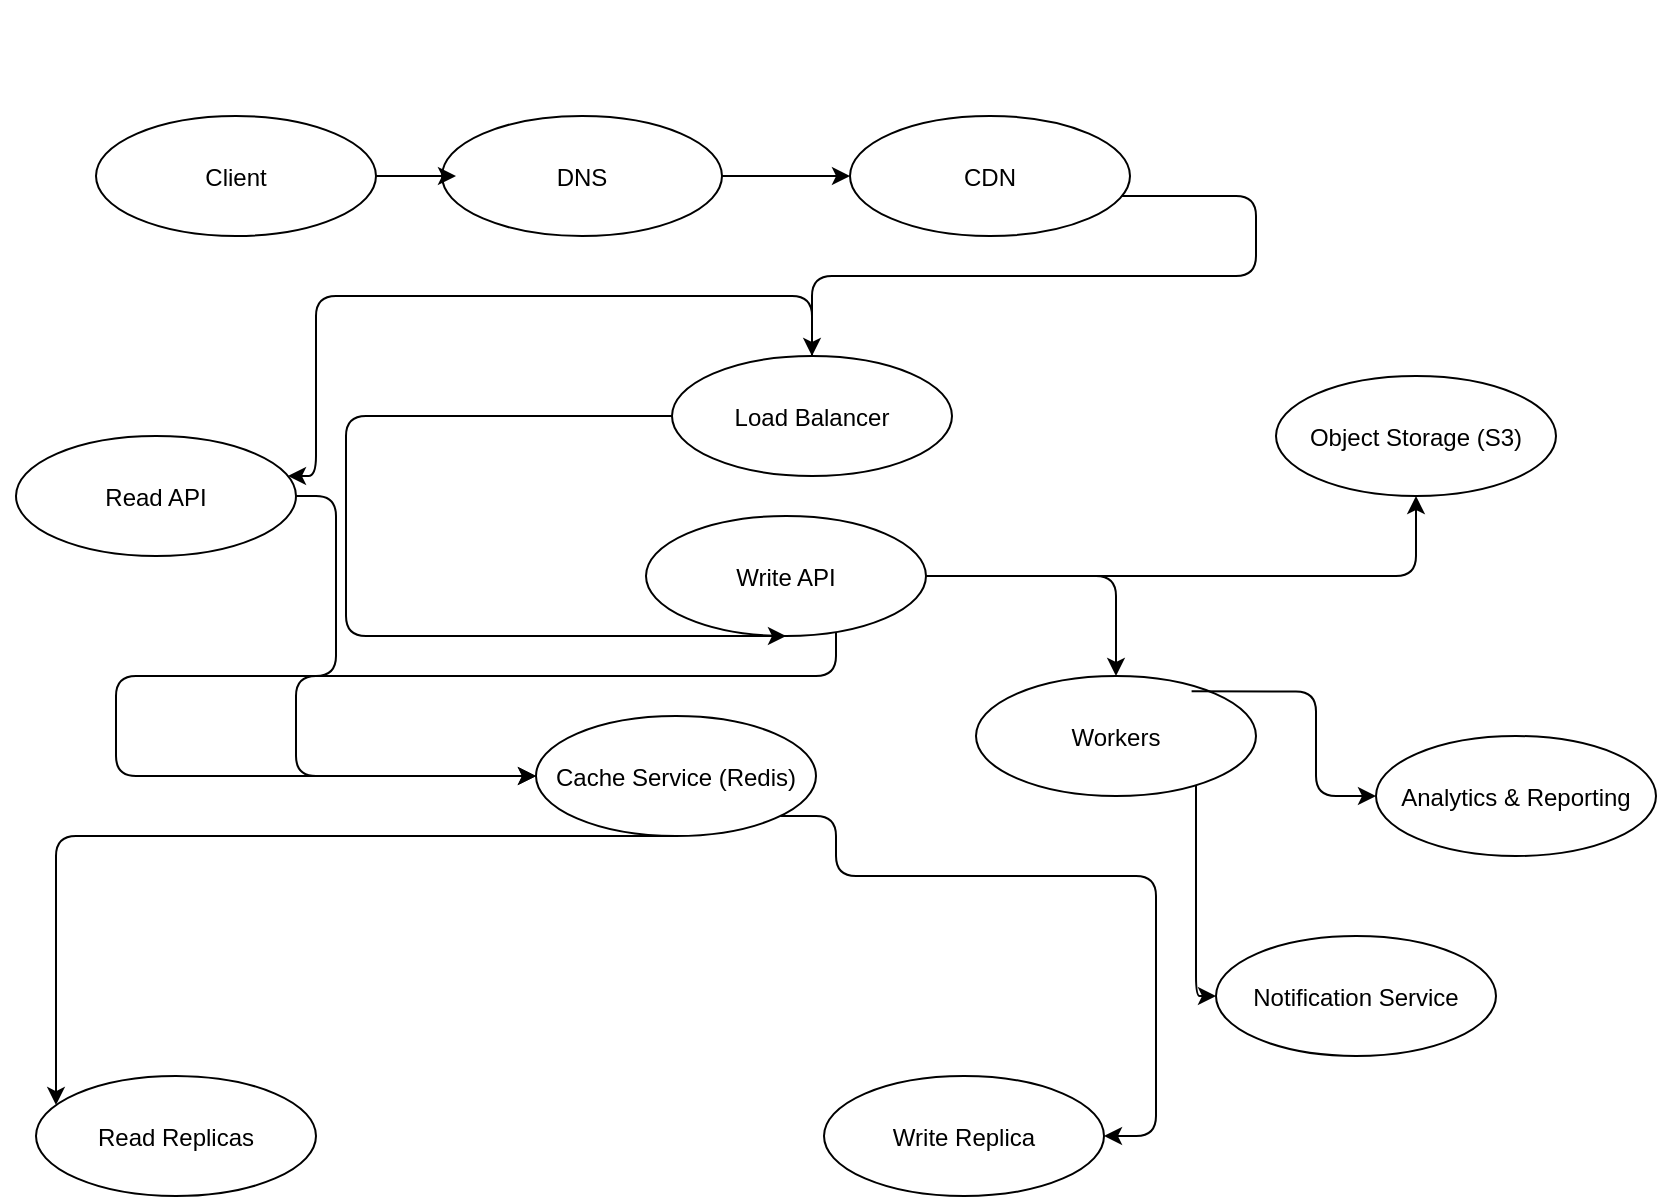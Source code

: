 <mxfile version="24.9.0">
  <diagram id="bw7puUuR2UbWOPHHjDD7" name="Page-1">
    <mxGraphModel dx="33680" dy="20569" grid="1" gridSize="10" guides="1" tooltips="1" connect="1" arrows="1" fold="1" page="1" pageScale="1" pageWidth="850" pageHeight="1100" math="0" shadow="0">
      <root>
        <mxCell id="0" />
        <mxCell id="1" parent="0" />
        <mxCell id="2" value="Client" style="ellipse" parent="1" vertex="1">
          <mxGeometry x="40" y="50" width="140" height="60" as="geometry" />
        </mxCell>
        <mxCell id="3" value="DNS" style="ellipse" parent="1" vertex="1">
          <mxGeometry x="213" y="50" width="140" height="60" as="geometry" />
        </mxCell>
        <mxCell id="4" value="CDN" style="ellipse" parent="1" vertex="1">
          <mxGeometry x="417" y="50" width="140" height="60" as="geometry" />
        </mxCell>
        <mxCell id="5" value="Load Balancer" style="ellipse" parent="1" vertex="1">
          <mxGeometry x="328" y="170" width="140" height="60" as="geometry" />
        </mxCell>
        <mxCell id="6" value="Read API" style="ellipse" parent="1" vertex="1">
          <mxGeometry y="210" width="140" height="60" as="geometry" />
        </mxCell>
        <mxCell id="7" value="Write API" style="ellipse" parent="1" vertex="1">
          <mxGeometry x="315" y="250" width="140" height="60" as="geometry" />
        </mxCell>
        <mxCell id="8" value="Cache Service (Redis)" style="ellipse" parent="1" vertex="1">
          <mxGeometry x="260" y="350" width="140" height="60" as="geometry" />
        </mxCell>
        <mxCell id="9" value="Read Replicas" style="ellipse" parent="1" vertex="1">
          <mxGeometry x="10" y="530" width="140" height="60" as="geometry" />
        </mxCell>
        <mxCell id="10" value="Write Replica" style="ellipse" parent="1" vertex="1">
          <mxGeometry x="404" y="530" width="140" height="60" as="geometry" />
        </mxCell>
        <mxCell id="11" value="Object Storage (S3)" style="ellipse" parent="1" vertex="1">
          <mxGeometry x="630" y="180" width="140" height="60" as="geometry" />
        </mxCell>
        <mxCell id="12" value="Workers" style="ellipse" parent="1" vertex="1">
          <mxGeometry x="480" y="330" width="140" height="60" as="geometry" />
        </mxCell>
        <mxCell id="13" value="Notification Service" style="ellipse" parent="1" vertex="1">
          <mxGeometry x="600" y="460" width="140" height="60" as="geometry" />
        </mxCell>
        <mxCell id="14" value="Analytics &amp; Reporting" style="ellipse" parent="1" vertex="1">
          <mxGeometry x="680" y="360" width="140" height="60" as="geometry" />
        </mxCell>
        <mxCell id="100" style="edgeStyle=orthogonalEdgeStyle;rounded=1;endArrow=classic;endFill=1;" parent="1" source="2" target="3" edge="1" />
        <mxCell id="101" style="edgeStyle=orthogonalEdgeStyle;rounded=1;endArrow=classic;endFill=1;" parent="1" source="3" target="4" edge="1" />
        <mxCell id="102" style="edgeStyle=orthogonalEdgeStyle;rounded=1;endArrow=classic;endFill=1;" parent="1" source="4" target="5" edge="1" />
        <mxCell id="103" style="edgeStyle=orthogonalEdgeStyle;rounded=1;endArrow=classic;endFill=1;" parent="1" source="5" target="6" edge="1" />
        <mxCell id="104" style="edgeStyle=orthogonalEdgeStyle;rounded=1;endArrow=classic;endFill=1;" parent="1" source="5" target="7" edge="1" />
        <mxCell id="105" style="edgeStyle=orthogonalEdgeStyle;rounded=1;endArrow=classic;endFill=1;" parent="1" source="6" target="8" edge="1" />
        <mxCell id="106" style="edgeStyle=orthogonalEdgeStyle;rounded=1;endArrow=classic;endFill=1;" parent="1" source="7" target="8" edge="1" />
        <mxCell id="107" style="edgeStyle=orthogonalEdgeStyle;rounded=1;endArrow=classic;endFill=1;" parent="1" source="8" target="9" edge="1" />
        <mxCell id="108" style="edgeStyle=orthogonalEdgeStyle;rounded=1;endArrow=classic;endFill=1;" parent="1" source="8" target="10" edge="1" />
        <mxCell id="109" style="edgeStyle=orthogonalEdgeStyle;rounded=1;endArrow=classic;endFill=1;" parent="1" source="7" target="11" edge="1" />
        <mxCell id="110" style="edgeStyle=orthogonalEdgeStyle;rounded=1;endArrow=classic;endFill=1;" parent="1" source="7" target="12" edge="1" />
        <mxCell id="111" style="edgeStyle=orthogonalEdgeStyle;rounded=1;endArrow=classic;endFill=1;" parent="1" source="12" target="13" edge="1" />
        <mxCell id="112" style="edgeStyle=orthogonalEdgeStyle;rounded=1;endArrow=classic;endFill=1;" parent="1" source="12" target="14" edge="1" />
        <mxCell id="6wQFtYDVmAXKomCk2_GR-112" value="" style="edgeStyle=orthogonalEdgeStyle;rounded=1;endArrow=classic;endFill=1;" parent="1" source="2" edge="1">
          <mxGeometry width="50" height="50" relative="1" as="geometry">
            <mxPoint x="170" y="130" as="sourcePoint" />
            <mxPoint x="220" y="80" as="targetPoint" />
          </mxGeometry>
        </mxCell>
        <mxCell id="6wQFtYDVmAXKomCk2_GR-113" value="" style="edgeStyle=orthogonalEdgeStyle;rounded=1;endArrow=classic;endFill=1;" parent="1" source="3" target="4" edge="1">
          <mxGeometry width="50" height="50" relative="1" as="geometry">
            <mxPoint x="210" y="90" as="sourcePoint" />
            <mxPoint x="230" y="90" as="targetPoint" />
          </mxGeometry>
        </mxCell>
        <mxCell id="6wQFtYDVmAXKomCk2_GR-117" value="" style="edgeStyle=orthogonalEdgeStyle;rounded=1;endArrow=classic;endFill=1;" parent="1" source="4" target="5" edge="1">
          <mxGeometry width="50" height="50" relative="1" as="geometry">
            <mxPoint x="570" y="90" as="sourcePoint" />
            <mxPoint x="620" y="40" as="targetPoint" />
            <Array as="points">
              <mxPoint x="620" y="90" />
              <mxPoint x="580" y="130" />
            </Array>
          </mxGeometry>
        </mxCell>
        <mxCell id="6wQFtYDVmAXKomCk2_GR-118" value="" style="edgeStyle=orthogonalEdgeStyle;rounded=1;endArrow=classic;endFill=1;" parent="1" source="5" target="6" edge="1">
          <mxGeometry width="50" height="50" relative="1" as="geometry">
            <mxPoint x="70" y="130" as="sourcePoint" />
            <mxPoint x="-90" y="230" as="targetPoint" />
            <Array as="points">
              <mxPoint x="150" y="140" />
              <mxPoint x="-10" y="230" />
            </Array>
          </mxGeometry>
        </mxCell>
        <mxCell id="6wQFtYDVmAXKomCk2_GR-121" value="" style="edgeStyle=orthogonalEdgeStyle;rounded=1;endArrow=classic;endFill=1;" parent="1" source="5" target="7" edge="1">
          <mxGeometry width="50" height="50" relative="1" as="geometry">
            <mxPoint x="415" y="260" as="sourcePoint" />
            <mxPoint x="225" y="360" as="targetPoint" />
            <Array as="points">
              <mxPoint x="165" y="310" />
            </Array>
          </mxGeometry>
        </mxCell>
        <mxCell id="6wQFtYDVmAXKomCk2_GR-122" value="" style="edgeStyle=orthogonalEdgeStyle;rounded=1;endArrow=classic;endFill=1;" parent="1" source="6" target="8" edge="1">
          <mxGeometry width="50" height="50" relative="1" as="geometry">
            <mxPoint x="270" y="370" as="sourcePoint" />
            <mxPoint x="320" y="320" as="targetPoint" />
            <Array as="points">
              <mxPoint x="160" y="330" />
              <mxPoint x="50" y="370" />
              <mxPoint x="110" y="380" />
            </Array>
          </mxGeometry>
        </mxCell>
        <mxCell id="6wQFtYDVmAXKomCk2_GR-123" value="" style="edgeStyle=orthogonalEdgeStyle;rounded=1;endArrow=classic;endFill=1;" parent="1" source="7" target="8" edge="1">
          <mxGeometry width="50" height="50" relative="1" as="geometry">
            <mxPoint x="370" y="270" as="sourcePoint" />
            <mxPoint x="360" y="350" as="targetPoint" />
            <Array as="points">
              <mxPoint x="410" y="310" />
              <mxPoint x="260" y="330" />
              <mxPoint x="140" y="320" />
            </Array>
          </mxGeometry>
        </mxCell>
        <mxCell id="6wQFtYDVmAXKomCk2_GR-124" value="" style="edgeStyle=orthogonalEdgeStyle;rounded=1;endArrow=classic;endFill=1;" parent="1" source="8" target="9" edge="1">
          <mxGeometry width="50" height="50" relative="1" as="geometry">
            <mxPoint x="140" y="590" as="sourcePoint" />
            <mxPoint x="50" y="480" as="targetPoint" />
            <Array as="points">
              <mxPoint x="340" y="410" />
              <mxPoint x="20" y="450" />
            </Array>
          </mxGeometry>
        </mxCell>
        <mxCell id="6wQFtYDVmAXKomCk2_GR-126" value="" style="edgeStyle=orthogonalEdgeStyle;rounded=1;endArrow=classic;endFill=1;" parent="1" source="8" target="10" edge="1">
          <mxGeometry width="50" height="50" relative="1" as="geometry">
            <mxPoint x="270" y="370" as="sourcePoint" />
            <mxPoint x="320" y="320" as="targetPoint" />
            <Array as="points">
              <mxPoint x="410" y="400" />
              <mxPoint x="400" y="400" />
              <mxPoint x="410" y="420" />
              <mxPoint x="390" y="430" />
              <mxPoint x="570" y="520" />
            </Array>
          </mxGeometry>
        </mxCell>
        <mxCell id="6wQFtYDVmAXKomCk2_GR-127" value="" style="edgeStyle=orthogonalEdgeStyle;rounded=1;endArrow=classic;endFill=1;" parent="1" source="7" target="11" edge="1">
          <mxGeometry width="50" height="50" relative="1" as="geometry">
            <mxPoint x="400" y="260" as="sourcePoint" />
            <mxPoint x="450" y="210" as="targetPoint" />
          </mxGeometry>
        </mxCell>
        <mxCell id="6wQFtYDVmAXKomCk2_GR-128" value="" style="edgeStyle=orthogonalEdgeStyle;rounded=1;endArrow=classic;endFill=1;" parent="1" source="7" target="12" edge="1">
          <mxGeometry width="50" height="50" relative="1" as="geometry">
            <mxPoint x="380" y="290" as="sourcePoint" />
            <mxPoint x="480" y="260" as="targetPoint" />
          </mxGeometry>
        </mxCell>
        <mxCell id="6wQFtYDVmAXKomCk2_GR-131" value="" style="edgeStyle=orthogonalEdgeStyle;rounded=1;endArrow=classic;endFill=1;exitX=0.77;exitY=0.128;exitDx=0;exitDy=0;exitPerimeter=0;" parent="1" target="14" edge="1" source="12">
          <mxGeometry width="50" height="50" relative="1" as="geometry">
            <mxPoint x="590" y="330" as="sourcePoint" />
            <mxPoint x="670" y="380" as="targetPoint" />
          </mxGeometry>
        </mxCell>
        <mxCell id="6wQFtYDVmAXKomCk2_GR-132" value="" style="edgeStyle=orthogonalEdgeStyle;rounded=1;endArrow=classic;endFill=1;" parent="1" source="12" target="13" edge="1">
          <mxGeometry width="50" height="50" relative="1" as="geometry">
            <mxPoint x="600" y="340" as="sourcePoint" />
            <mxPoint x="700" y="370" as="targetPoint" />
            <Array as="points">
              <mxPoint x="590" y="380" />
            </Array>
          </mxGeometry>
        </mxCell>
      </root>
    </mxGraphModel>
  </diagram>
</mxfile>
